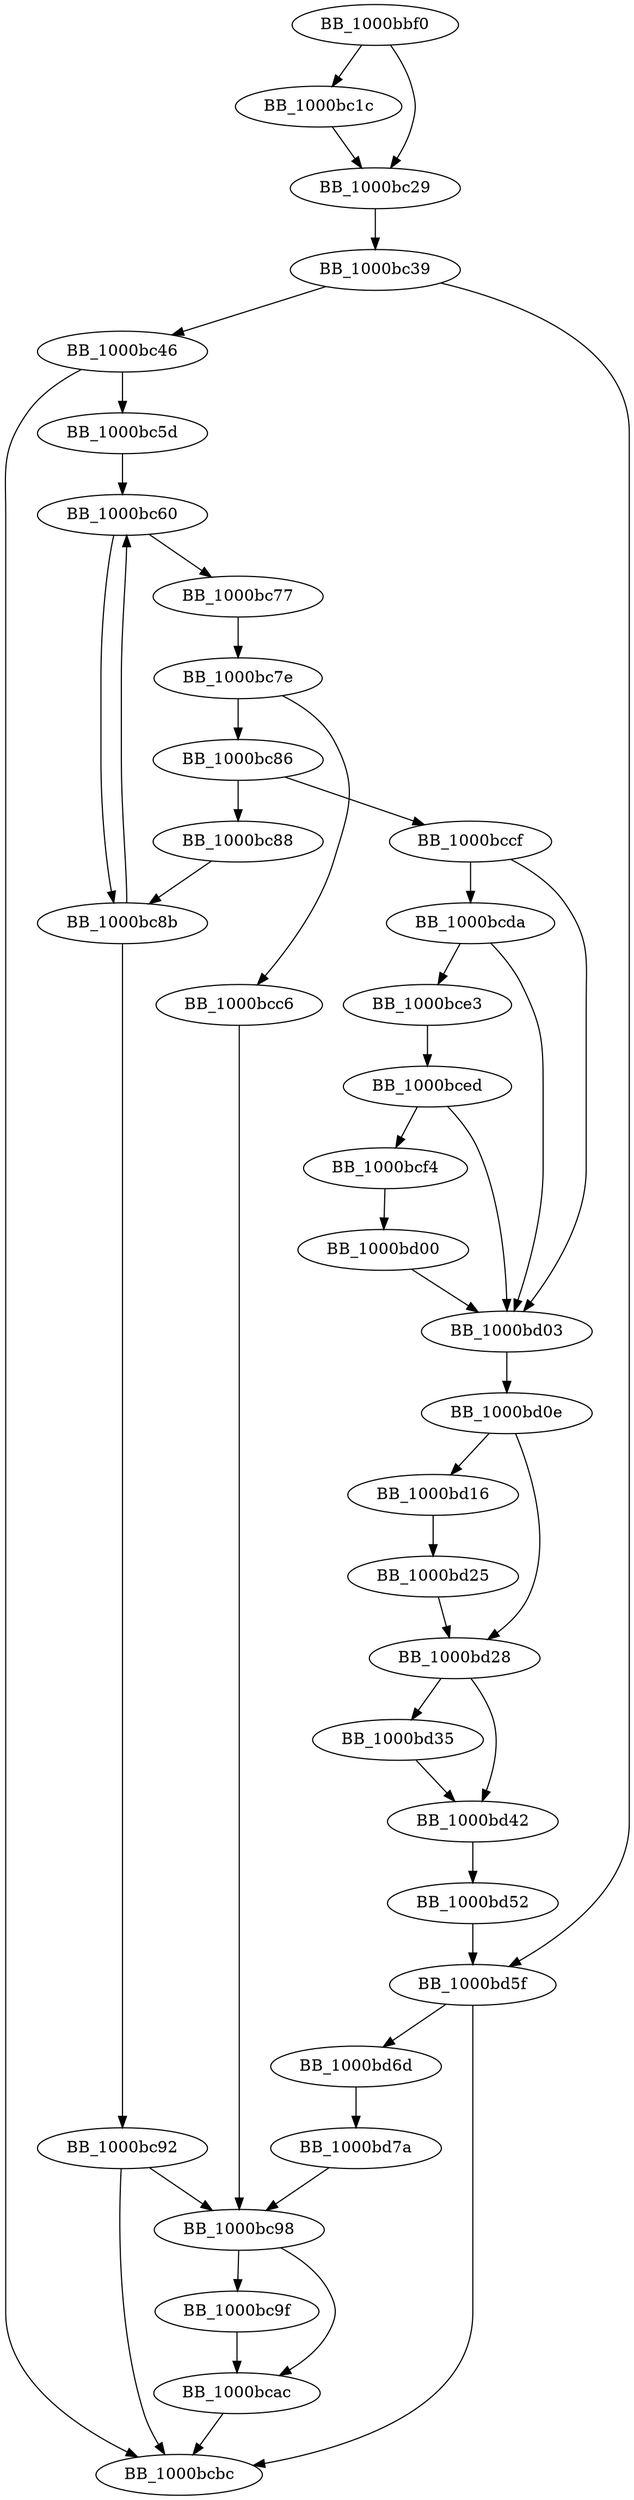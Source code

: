 DiGraph SEH_1000C5B0{
BB_1000bbf0->BB_1000bc1c
BB_1000bbf0->BB_1000bc29
BB_1000bc1c->BB_1000bc29
BB_1000bc29->BB_1000bc39
BB_1000bc39->BB_1000bc46
BB_1000bc39->BB_1000bd5f
BB_1000bc46->BB_1000bc5d
BB_1000bc46->BB_1000bcbc
BB_1000bc5d->BB_1000bc60
BB_1000bc60->BB_1000bc77
BB_1000bc60->BB_1000bc8b
BB_1000bc77->BB_1000bc7e
BB_1000bc7e->BB_1000bc86
BB_1000bc7e->BB_1000bcc6
BB_1000bc86->BB_1000bc88
BB_1000bc86->BB_1000bccf
BB_1000bc88->BB_1000bc8b
BB_1000bc8b->BB_1000bc60
BB_1000bc8b->BB_1000bc92
BB_1000bc92->BB_1000bc98
BB_1000bc92->BB_1000bcbc
BB_1000bc98->BB_1000bc9f
BB_1000bc98->BB_1000bcac
BB_1000bc9f->BB_1000bcac
BB_1000bcac->BB_1000bcbc
BB_1000bcc6->BB_1000bc98
BB_1000bccf->BB_1000bcda
BB_1000bccf->BB_1000bd03
BB_1000bcda->BB_1000bce3
BB_1000bcda->BB_1000bd03
BB_1000bce3->BB_1000bced
BB_1000bced->BB_1000bcf4
BB_1000bced->BB_1000bd03
BB_1000bcf4->BB_1000bd00
BB_1000bd00->BB_1000bd03
BB_1000bd03->BB_1000bd0e
BB_1000bd0e->BB_1000bd16
BB_1000bd0e->BB_1000bd28
BB_1000bd16->BB_1000bd25
BB_1000bd25->BB_1000bd28
BB_1000bd28->BB_1000bd35
BB_1000bd28->BB_1000bd42
BB_1000bd35->BB_1000bd42
BB_1000bd42->BB_1000bd52
BB_1000bd52->BB_1000bd5f
BB_1000bd5f->BB_1000bcbc
BB_1000bd5f->BB_1000bd6d
BB_1000bd6d->BB_1000bd7a
BB_1000bd7a->BB_1000bc98
}
